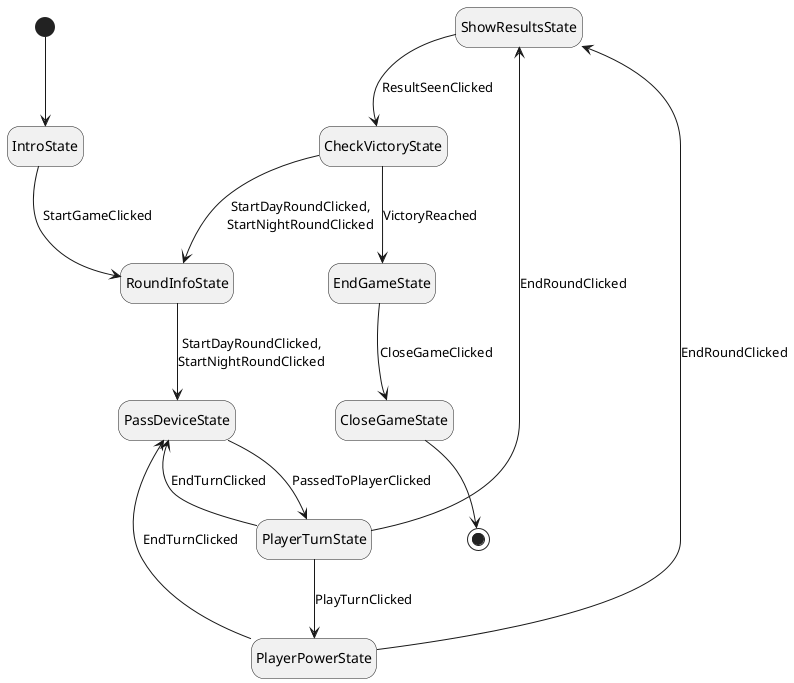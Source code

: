 @startuml
hide empty description

State ShowResultsState
State RoundInfoState
State PlayerTurnState
State PlayerPowerState
State PassDeviceState
State IntroState
State EndGameState
State CheckVictoryState
state CloseGameState


[*] --> IntroState
IntroState --> RoundInfoState: StartGameClicked

PassDeviceState --> PlayerTurnState: PassedToPlayerClicked

PlayerPowerState --> ShowResultsState: EndRoundClicked
PlayerPowerState --> PassDeviceState: EndTurnClicked

PlayerTurnState --> ShowResultsState: EndRoundClicked
PlayerTurnState --> PassDeviceState: EndTurnClicked
PlayerTurnState --> PlayerPowerState: PlayTurnClicked

RoundInfoState --> PassDeviceState: StartDayRoundClicked,\nStartNightRoundClicked

ShowResultsState --> CheckVictoryState: ResultSeenClicked

CheckVictoryState --> EndGameState: VictoryReached
CheckVictoryState --> RoundInfoState: StartDayRoundClicked,\nStartNightRoundClicked

EndGameState --> CloseGameState: CloseGameClicked

CloseGameState --> [*]

@enduml
